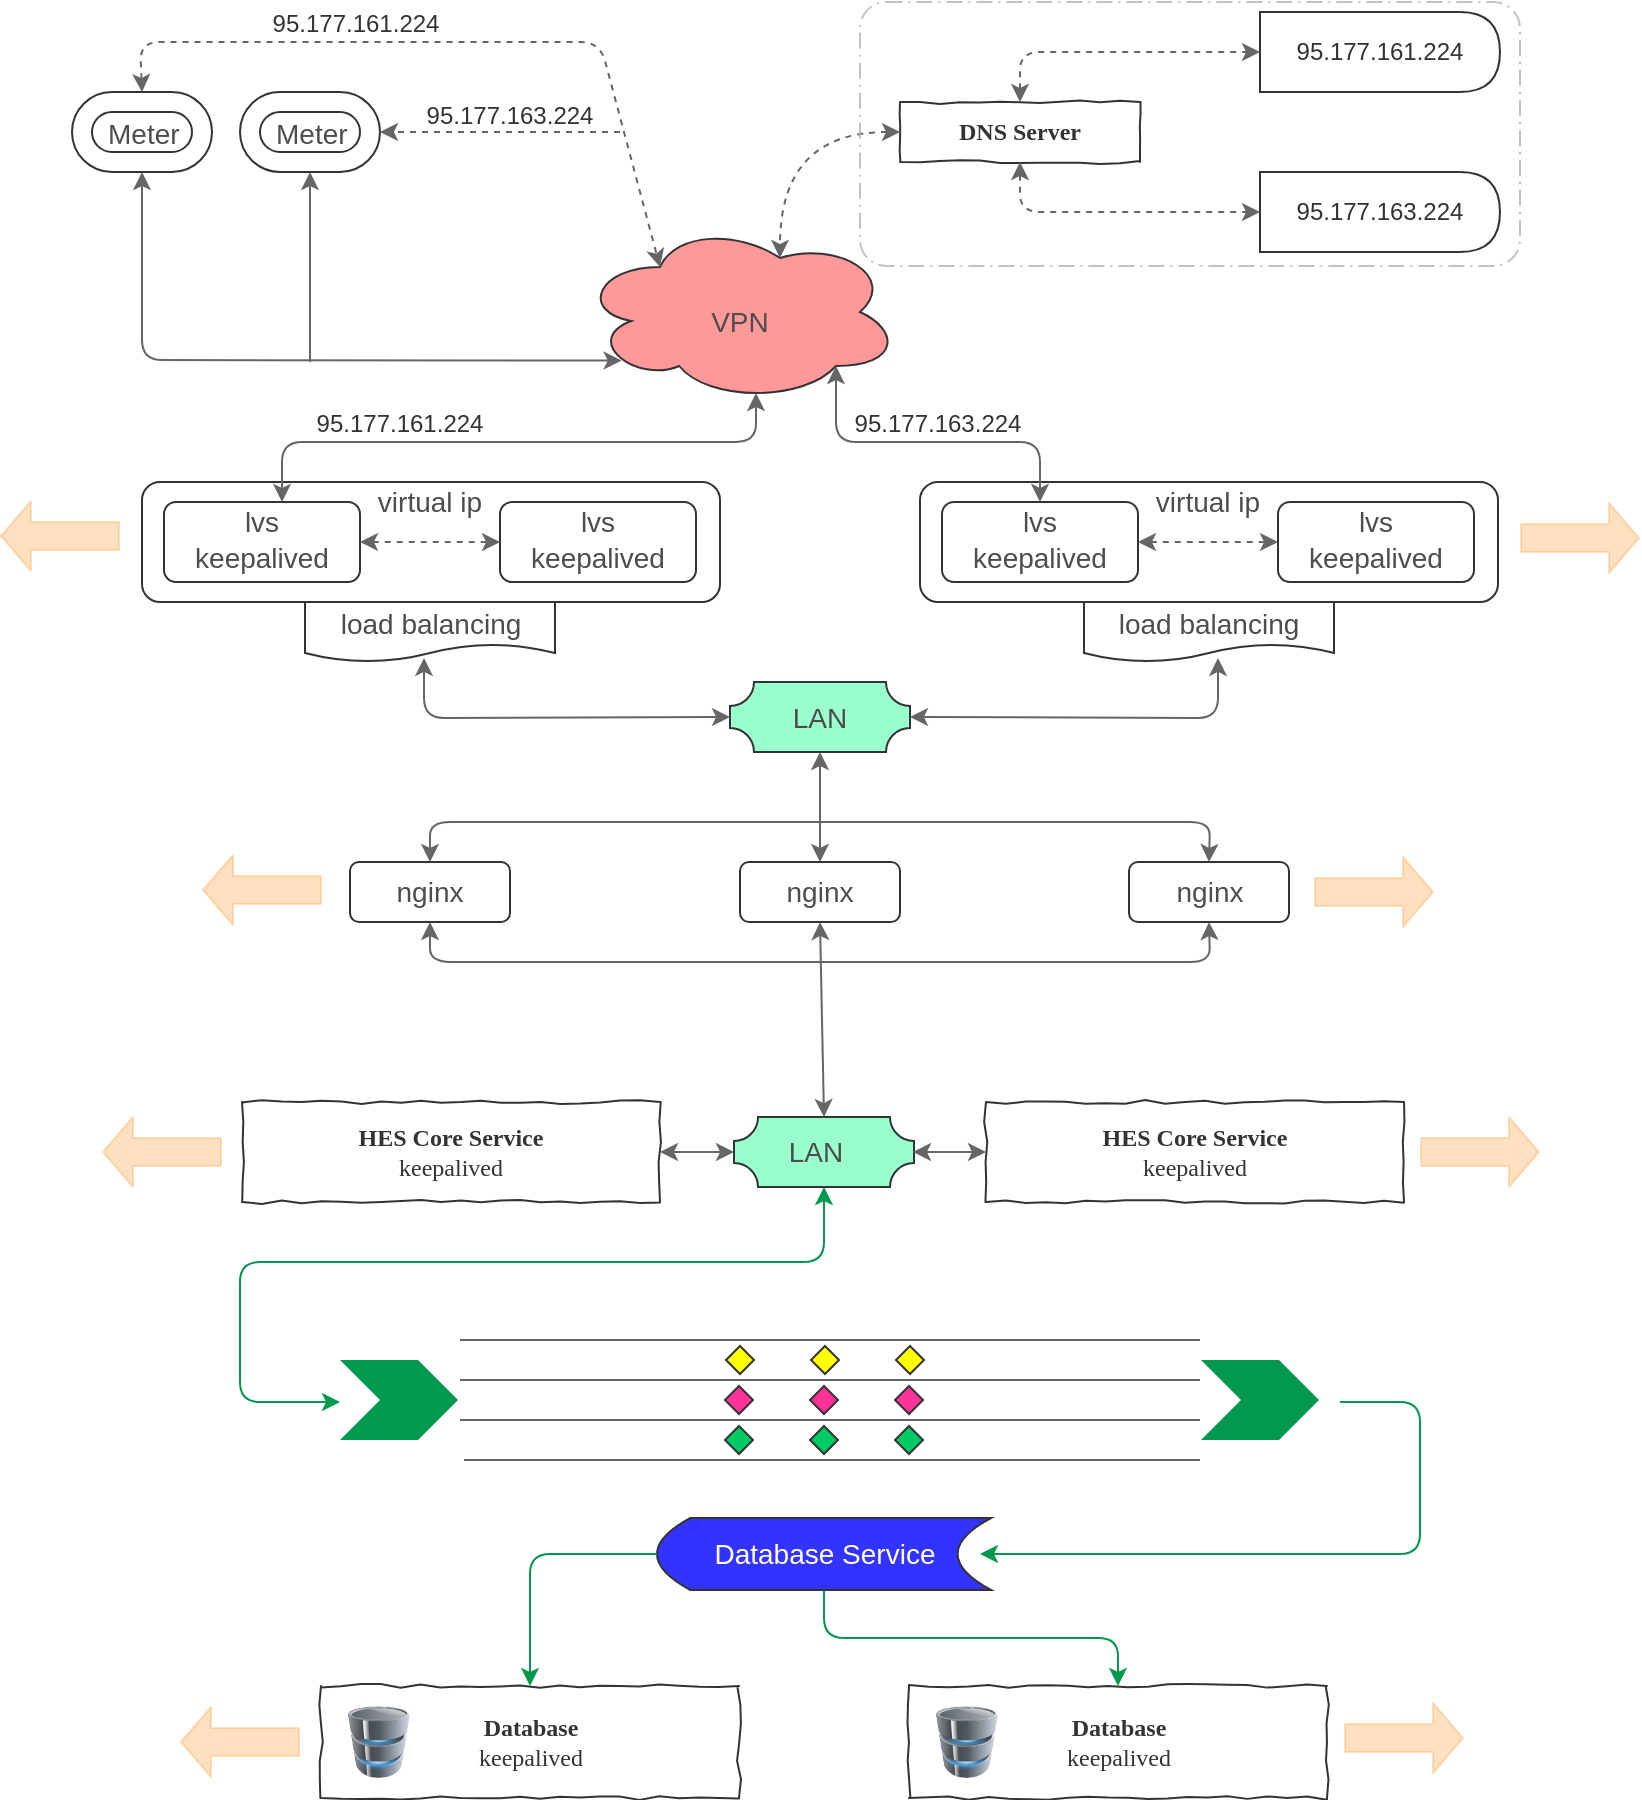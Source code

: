 <mxfile version="12.1.2" type="github" pages="1">
  <diagram id="-B9YJFwQm119F4XbfN-M" name="Page-1">
    <mxGraphModel dx="1355" dy="805" grid="1" gridSize="10" guides="1" tooltips="1" connect="1" arrows="1" fold="1" page="1" pageScale="1" pageWidth="850" pageHeight="1100" math="0" shadow="0">
      <root>
        <mxCell id="0"/>
        <mxCell id="1" parent="0"/>
        <mxCell id="rRmiGGZcv_EvDIRI6Y1_-23" value="DNS Server" style="html=1;whiteSpace=wrap;comic=1;strokeWidth=1;fontFamily=Comic Sans MS;fontStyle=1;fillColor=none;strokeColor=#333333;fontColor=#333333;" parent="1" vertex="1">
          <mxGeometry x="450" y="130" width="120" height="30" as="geometry"/>
        </mxCell>
        <mxCell id="rRmiGGZcv_EvDIRI6Y1_-28" value="95.177.161.224" style="shape=delay;whiteSpace=wrap;html=1;strokeColor=#333333;fillColor=none;fontColor=#333333;" parent="1" vertex="1">
          <mxGeometry x="630" y="85" width="120" height="40" as="geometry"/>
        </mxCell>
        <mxCell id="rRmiGGZcv_EvDIRI6Y1_-30" value="95.177.163.224" style="shape=delay;whiteSpace=wrap;html=1;strokeColor=#333333;fillColor=none;fontColor=#333333;" parent="1" vertex="1">
          <mxGeometry x="630" y="165" width="120" height="40" as="geometry"/>
        </mxCell>
        <mxCell id="rRmiGGZcv_EvDIRI6Y1_-31" value="" style="endArrow=classic;startArrow=classic;html=1;fontColor=#333333;entryX=0;entryY=0.5;entryDx=0;entryDy=0;exitX=0.5;exitY=0;exitDx=0;exitDy=0;dashed=1;strokeColor=#666666;" parent="1" source="rRmiGGZcv_EvDIRI6Y1_-23" target="rRmiGGZcv_EvDIRI6Y1_-28" edge="1">
          <mxGeometry width="50" height="50" relative="1" as="geometry">
            <mxPoint x="560" y="130" as="sourcePoint"/>
            <mxPoint x="610" y="80" as="targetPoint"/>
            <Array as="points">
              <mxPoint x="510" y="105"/>
            </Array>
          </mxGeometry>
        </mxCell>
        <mxCell id="rRmiGGZcv_EvDIRI6Y1_-33" value="" style="endArrow=classic;startArrow=classic;html=1;fontColor=#333333;entryX=0;entryY=0.5;entryDx=0;entryDy=0;exitX=0.5;exitY=1;exitDx=0;exitDy=0;dashed=1;strokeColor=#666666;" parent="1" source="rRmiGGZcv_EvDIRI6Y1_-23" target="rRmiGGZcv_EvDIRI6Y1_-30" edge="1">
          <mxGeometry width="50" height="50" relative="1" as="geometry">
            <mxPoint x="80" y="280" as="sourcePoint"/>
            <mxPoint x="130" y="230" as="targetPoint"/>
            <Array as="points">
              <mxPoint x="510" y="185"/>
            </Array>
          </mxGeometry>
        </mxCell>
        <mxCell id="rRmiGGZcv_EvDIRI6Y1_-34" value="" style="shape=cloud;whiteSpace=wrap;html=1;strokeColor=#333333;strokeWidth=1;fillColor=#FF9999;fontColor=#333333;" parent="1" vertex="1">
          <mxGeometry x="290" y="190" width="160" height="90" as="geometry"/>
        </mxCell>
        <mxCell id="rRmiGGZcv_EvDIRI6Y1_-38" value="" style="verticalLabelPosition=bottom;verticalAlign=top;html=1;shape=mxgraph.basic.rounded_frame;dx=10;strokeColor=#333333;strokeWidth=1;fillColor=none;fontColor=#333333;" parent="1" vertex="1">
          <mxGeometry x="120" y="125" width="70" height="40" as="geometry"/>
        </mxCell>
        <mxCell id="rRmiGGZcv_EvDIRI6Y1_-39" value="Meter" style="text;html=1;resizable=0;points=[];autosize=1;align=left;verticalAlign=top;spacingTop=-4;fontColor=#4D4D4D;fontSize=14;" parent="1" vertex="1">
          <mxGeometry x="136" y="135" width="50" height="20" as="geometry"/>
        </mxCell>
        <mxCell id="rRmiGGZcv_EvDIRI6Y1_-46" value="" style="verticalLabelPosition=bottom;verticalAlign=top;html=1;shape=mxgraph.basic.rounded_frame;dx=10;strokeColor=#333333;strokeWidth=1;fillColor=none;fontColor=#333333;" parent="1" vertex="1">
          <mxGeometry x="36" y="125" width="70" height="40" as="geometry"/>
        </mxCell>
        <mxCell id="rRmiGGZcv_EvDIRI6Y1_-47" value="Meter" style="text;html=1;resizable=0;points=[];autosize=1;align=left;verticalAlign=top;spacingTop=-4;fontColor=#4D4D4D;fontSize=14;" parent="1" vertex="1">
          <mxGeometry x="52" y="135" width="50" height="20" as="geometry"/>
        </mxCell>
        <mxCell id="rRmiGGZcv_EvDIRI6Y1_-48" value="" style="endArrow=classic;startArrow=classic;html=1;dashed=1;strokeColor=#666666;fontSize=14;fontColor=#4D4D4D;entryX=0.25;entryY=0.25;entryDx=0;entryDy=0;entryPerimeter=0;exitX=0.5;exitY=0;exitDx=0;exitDy=0;exitPerimeter=0;" parent="1" source="rRmiGGZcv_EvDIRI6Y1_-46" target="rRmiGGZcv_EvDIRI6Y1_-34" edge="1">
          <mxGeometry width="50" height="50" relative="1" as="geometry">
            <mxPoint x="30" y="350" as="sourcePoint"/>
            <mxPoint x="80" y="300" as="targetPoint"/>
            <Array as="points">
              <mxPoint x="70" y="100"/>
              <mxPoint x="300" y="100"/>
            </Array>
          </mxGeometry>
        </mxCell>
        <mxCell id="rRmiGGZcv_EvDIRI6Y1_-54" value="" style="endArrow=classic;startArrow=classic;html=1;dashed=1;strokeColor=#666666;fontSize=14;fontColor=#4D4D4D;entryX=0.625;entryY=0.2;entryDx=0;entryDy=0;entryPerimeter=0;exitX=0;exitY=0.5;exitDx=0;exitDy=0;edgeStyle=orthogonalEdgeStyle;curved=1;" parent="1" source="rRmiGGZcv_EvDIRI6Y1_-23" target="rRmiGGZcv_EvDIRI6Y1_-34" edge="1">
          <mxGeometry width="50" height="50" relative="1" as="geometry">
            <mxPoint x="30" y="350" as="sourcePoint"/>
            <mxPoint x="80" y="300" as="targetPoint"/>
          </mxGeometry>
        </mxCell>
        <mxCell id="rRmiGGZcv_EvDIRI6Y1_-55" value="" style="rounded=1;whiteSpace=wrap;html=1;strokeColor=#333333;strokeWidth=1;fillColor=none;fontSize=14;fontColor=#4D4D4D;" parent="1" vertex="1">
          <mxGeometry x="71" y="320" width="289" height="60" as="geometry"/>
        </mxCell>
        <mxCell id="rRmiGGZcv_EvDIRI6Y1_-57" value="" style="endArrow=classic;startArrow=classic;html=1;strokeColor=#666666;fontSize=14;fontColor=#4D4D4D;entryX=0.13;entryY=0.77;entryDx=0;entryDy=0;entryPerimeter=0;exitX=0.5;exitY=1;exitDx=0;exitDy=0;exitPerimeter=0;" parent="1" source="rRmiGGZcv_EvDIRI6Y1_-46" target="rRmiGGZcv_EvDIRI6Y1_-34" edge="1">
          <mxGeometry width="50" height="50" relative="1" as="geometry">
            <mxPoint x="30" y="530" as="sourcePoint"/>
            <mxPoint x="80" y="480" as="targetPoint"/>
            <Array as="points">
              <mxPoint x="71" y="259"/>
            </Array>
          </mxGeometry>
        </mxCell>
        <mxCell id="rRmiGGZcv_EvDIRI6Y1_-58" value="" style="rounded=1;whiteSpace=wrap;html=1;strokeColor=#333333;strokeWidth=1;fillColor=none;fontSize=14;fontColor=#4D4D4D;" parent="1" vertex="1">
          <mxGeometry x="82" y="330" width="98" height="40" as="geometry"/>
        </mxCell>
        <mxCell id="rRmiGGZcv_EvDIRI6Y1_-61" value="lvs" style="text;html=1;strokeColor=none;fillColor=none;align=center;verticalAlign=middle;whiteSpace=wrap;rounded=0;fontSize=14;fontColor=#4D4D4D;" parent="1" vertex="1">
          <mxGeometry x="111" y="330" width="40" height="20" as="geometry"/>
        </mxCell>
        <mxCell id="rRmiGGZcv_EvDIRI6Y1_-62" value="keepalived" style="text;html=1;strokeColor=none;fillColor=none;align=center;verticalAlign=middle;whiteSpace=wrap;rounded=0;fontSize=14;fontColor=#4D4D4D;" parent="1" vertex="1">
          <mxGeometry x="111" y="348" width="40" height="20" as="geometry"/>
        </mxCell>
        <mxCell id="rRmiGGZcv_EvDIRI6Y1_-65" value="" style="rounded=1;whiteSpace=wrap;html=1;strokeColor=#333333;strokeWidth=1;fillColor=none;fontSize=14;fontColor=#4D4D4D;" parent="1" vertex="1">
          <mxGeometry x="250" y="330" width="98" height="40" as="geometry"/>
        </mxCell>
        <mxCell id="rRmiGGZcv_EvDIRI6Y1_-66" value="lvs" style="text;html=1;strokeColor=none;fillColor=none;align=center;verticalAlign=middle;whiteSpace=wrap;rounded=0;fontSize=14;fontColor=#4D4D4D;" parent="1" vertex="1">
          <mxGeometry x="279" y="330" width="40" height="20" as="geometry"/>
        </mxCell>
        <mxCell id="rRmiGGZcv_EvDIRI6Y1_-67" value="keepalived" style="text;html=1;strokeColor=none;fillColor=none;align=center;verticalAlign=middle;whiteSpace=wrap;rounded=0;fontSize=14;fontColor=#4D4D4D;" parent="1" vertex="1">
          <mxGeometry x="279" y="348" width="40" height="20" as="geometry"/>
        </mxCell>
        <mxCell id="rRmiGGZcv_EvDIRI6Y1_-68" value="" style="endArrow=classic;startArrow=classic;html=1;dashed=1;strokeColor=#666666;fontSize=14;fontColor=#4D4D4D;entryX=0;entryY=0.5;entryDx=0;entryDy=0;exitX=1;exitY=0.5;exitDx=0;exitDy=0;" parent="1" source="rRmiGGZcv_EvDIRI6Y1_-58" target="rRmiGGZcv_EvDIRI6Y1_-65" edge="1">
          <mxGeometry width="50" height="50" relative="1" as="geometry">
            <mxPoint x="200" y="380" as="sourcePoint"/>
            <mxPoint x="250" y="330" as="targetPoint"/>
          </mxGeometry>
        </mxCell>
        <mxCell id="rRmiGGZcv_EvDIRI6Y1_-69" value="virtual ip" style="text;html=1;strokeColor=none;fillColor=none;align=center;verticalAlign=middle;whiteSpace=wrap;rounded=0;fontSize=14;fontColor=#4D4D4D;" parent="1" vertex="1">
          <mxGeometry x="178" y="320" width="74" height="20" as="geometry"/>
        </mxCell>
        <mxCell id="rRmiGGZcv_EvDIRI6Y1_-70" value="" style="rounded=1;whiteSpace=wrap;html=1;strokeColor=#333333;strokeWidth=1;fillColor=none;fontSize=14;fontColor=#4D4D4D;" parent="1" vertex="1">
          <mxGeometry x="460" y="320" width="289" height="60" as="geometry"/>
        </mxCell>
        <mxCell id="rRmiGGZcv_EvDIRI6Y1_-71" value="" style="rounded=1;whiteSpace=wrap;html=1;strokeColor=#333333;strokeWidth=1;fillColor=none;fontSize=14;fontColor=#4D4D4D;" parent="1" vertex="1">
          <mxGeometry x="471" y="330" width="98" height="40" as="geometry"/>
        </mxCell>
        <mxCell id="rRmiGGZcv_EvDIRI6Y1_-72" value="lvs" style="text;html=1;strokeColor=none;fillColor=none;align=center;verticalAlign=middle;whiteSpace=wrap;rounded=0;fontSize=14;fontColor=#4D4D4D;" parent="1" vertex="1">
          <mxGeometry x="500" y="330" width="40" height="20" as="geometry"/>
        </mxCell>
        <mxCell id="rRmiGGZcv_EvDIRI6Y1_-73" value="keepalived" style="text;html=1;strokeColor=none;fillColor=none;align=center;verticalAlign=middle;whiteSpace=wrap;rounded=0;fontSize=14;fontColor=#4D4D4D;" parent="1" vertex="1">
          <mxGeometry x="500" y="348" width="40" height="20" as="geometry"/>
        </mxCell>
        <mxCell id="rRmiGGZcv_EvDIRI6Y1_-74" value="" style="rounded=1;whiteSpace=wrap;html=1;strokeColor=#333333;strokeWidth=1;fillColor=none;fontSize=14;fontColor=#4D4D4D;" parent="1" vertex="1">
          <mxGeometry x="639" y="330" width="98" height="40" as="geometry"/>
        </mxCell>
        <mxCell id="rRmiGGZcv_EvDIRI6Y1_-75" value="lvs" style="text;html=1;strokeColor=none;fillColor=none;align=center;verticalAlign=middle;whiteSpace=wrap;rounded=0;fontSize=14;fontColor=#4D4D4D;" parent="1" vertex="1">
          <mxGeometry x="668" y="330" width="40" height="20" as="geometry"/>
        </mxCell>
        <mxCell id="rRmiGGZcv_EvDIRI6Y1_-76" value="keepalived" style="text;html=1;strokeColor=none;fillColor=none;align=center;verticalAlign=middle;whiteSpace=wrap;rounded=0;fontSize=14;fontColor=#4D4D4D;" parent="1" vertex="1">
          <mxGeometry x="668" y="348" width="40" height="20" as="geometry"/>
        </mxCell>
        <mxCell id="rRmiGGZcv_EvDIRI6Y1_-77" value="" style="endArrow=classic;startArrow=classic;html=1;dashed=1;strokeColor=#666666;fontSize=14;fontColor=#4D4D4D;entryX=0;entryY=0.5;entryDx=0;entryDy=0;exitX=1;exitY=0.5;exitDx=0;exitDy=0;" parent="1" source="rRmiGGZcv_EvDIRI6Y1_-71" target="rRmiGGZcv_EvDIRI6Y1_-74" edge="1">
          <mxGeometry width="50" height="50" relative="1" as="geometry">
            <mxPoint x="589" y="380" as="sourcePoint"/>
            <mxPoint x="639" y="330" as="targetPoint"/>
          </mxGeometry>
        </mxCell>
        <mxCell id="rRmiGGZcv_EvDIRI6Y1_-78" value="virtual ip" style="text;html=1;strokeColor=none;fillColor=none;align=center;verticalAlign=middle;whiteSpace=wrap;rounded=0;fontSize=14;fontColor=#4D4D4D;" parent="1" vertex="1">
          <mxGeometry x="567" y="320" width="74" height="20" as="geometry"/>
        </mxCell>
        <mxCell id="rRmiGGZcv_EvDIRI6Y1_-79" value="" style="endArrow=classic;startArrow=classic;html=1;strokeColor=#666666;fontSize=14;fontColor=#4D4D4D;entryX=0.55;entryY=0.95;entryDx=0;entryDy=0;entryPerimeter=0;exitX=0.75;exitY=0;exitDx=0;exitDy=0;" parent="1" source="rRmiGGZcv_EvDIRI6Y1_-61" target="rRmiGGZcv_EvDIRI6Y1_-34" edge="1">
          <mxGeometry width="50" height="50" relative="1" as="geometry">
            <mxPoint x="230" y="330" as="sourcePoint"/>
            <mxPoint x="280" y="280" as="targetPoint"/>
            <Array as="points">
              <mxPoint x="141" y="300"/>
              <mxPoint x="378" y="300"/>
            </Array>
          </mxGeometry>
        </mxCell>
        <mxCell id="rRmiGGZcv_EvDIRI6Y1_-80" value="" style="endArrow=classic;startArrow=classic;html=1;strokeColor=#666666;fontSize=14;fontColor=#4D4D4D;exitX=0.8;exitY=0.8;exitDx=0;exitDy=0;exitPerimeter=0;entryX=0.5;entryY=0;entryDx=0;entryDy=0;" parent="1" source="rRmiGGZcv_EvDIRI6Y1_-34" target="rRmiGGZcv_EvDIRI6Y1_-72" edge="1">
          <mxGeometry width="50" height="50" relative="1" as="geometry">
            <mxPoint x="490" y="310" as="sourcePoint"/>
            <mxPoint x="540" y="260" as="targetPoint"/>
            <Array as="points">
              <mxPoint x="418" y="300"/>
              <mxPoint x="520" y="300"/>
            </Array>
          </mxGeometry>
        </mxCell>
        <mxCell id="rRmiGGZcv_EvDIRI6Y1_-83" value="" style="endArrow=classic;html=1;strokeColor=#666666;fontSize=14;fontColor=#4D4D4D;entryX=1;entryY=0.5;entryDx=0;entryDy=0;entryPerimeter=0;dashed=1;" parent="1" target="rRmiGGZcv_EvDIRI6Y1_-38" edge="1">
          <mxGeometry width="50" height="50" relative="1" as="geometry">
            <mxPoint x="310" y="145" as="sourcePoint"/>
            <mxPoint x="260" y="150" as="targetPoint"/>
          </mxGeometry>
        </mxCell>
        <mxCell id="rRmiGGZcv_EvDIRI6Y1_-84" value="VPN" style="text;html=1;strokeColor=none;fillColor=none;align=center;verticalAlign=middle;whiteSpace=wrap;rounded=0;fontSize=14;fontColor=#4D4D4D;" parent="1" vertex="1">
          <mxGeometry x="350" y="230" width="40" height="20" as="geometry"/>
        </mxCell>
        <mxCell id="rRmiGGZcv_EvDIRI6Y1_-85" value="&lt;span style=&quot;color: rgb(51 , 51 , 51) ; font-size: 12px&quot;&gt;95.177.161.224&lt;/span&gt;" style="text;html=1;strokeColor=none;fillColor=none;align=center;verticalAlign=middle;whiteSpace=wrap;rounded=0;fontSize=14;fontColor=#4D4D4D;" parent="1" vertex="1">
          <mxGeometry x="158" y="80" width="40" height="20" as="geometry"/>
        </mxCell>
        <mxCell id="rRmiGGZcv_EvDIRI6Y1_-86" value="&lt;span style=&quot;color: rgb(51 , 51 , 51) ; font-size: 12px&quot;&gt;95.177.163.224&lt;/span&gt;" style="text;html=1;strokeColor=none;fillColor=none;align=center;verticalAlign=middle;whiteSpace=wrap;rounded=0;fontSize=14;fontColor=#4D4D4D;" parent="1" vertex="1">
          <mxGeometry x="235" y="126" width="40" height="20" as="geometry"/>
        </mxCell>
        <mxCell id="rRmiGGZcv_EvDIRI6Y1_-89" style="edgeStyle=none;rounded=0;orthogonalLoop=1;jettySize=auto;html=1;exitX=0;exitY=0.5;exitDx=0;exitDy=0;dashed=1;strokeColor=#666666;fontSize=14;fontColor=#4D4D4D;" parent="1" edge="1">
          <mxGeometry relative="1" as="geometry">
            <mxPoint x="226" y="135" as="sourcePoint"/>
            <mxPoint x="226" y="135" as="targetPoint"/>
          </mxGeometry>
        </mxCell>
        <mxCell id="rRmiGGZcv_EvDIRI6Y1_-91" value="&lt;span style=&quot;color: rgb(51 , 51 , 51) ; font-size: 12px&quot;&gt;95.177.161.224&lt;/span&gt;" style="text;html=1;strokeColor=none;fillColor=none;align=center;verticalAlign=middle;whiteSpace=wrap;rounded=0;fontSize=14;fontColor=#4D4D4D;" parent="1" vertex="1">
          <mxGeometry x="180" y="280" width="40" height="20" as="geometry"/>
        </mxCell>
        <mxCell id="rRmiGGZcv_EvDIRI6Y1_-93" value="&lt;span style=&quot;color: rgb(51 , 51 , 51) ; font-size: 12px&quot;&gt;95.177.163.224&lt;/span&gt;" style="text;html=1;strokeColor=none;fillColor=none;align=center;verticalAlign=middle;whiteSpace=wrap;rounded=0;fontSize=14;fontColor=#4D4D4D;" parent="1" vertex="1">
          <mxGeometry x="449" y="280" width="40" height="20" as="geometry"/>
        </mxCell>
        <mxCell id="rRmiGGZcv_EvDIRI6Y1_-96" value="" style="endArrow=classic;html=1;strokeColor=#666666;fontSize=14;fontColor=#4D4D4D;entryX=0.5;entryY=1;entryDx=0;entryDy=0;entryPerimeter=0;" parent="1" target="rRmiGGZcv_EvDIRI6Y1_-38" edge="1">
          <mxGeometry width="50" height="50" relative="1" as="geometry">
            <mxPoint x="155" y="260" as="sourcePoint"/>
            <mxPoint x="190" y="190" as="targetPoint"/>
          </mxGeometry>
        </mxCell>
        <mxCell id="rRmiGGZcv_EvDIRI6Y1_-97" value="load balancing" style="shape=document;whiteSpace=wrap;html=1;boundedLbl=1;strokeColor=#333333;strokeWidth=1;fillColor=none;fontSize=14;fontColor=#4D4D4D;" parent="1" vertex="1">
          <mxGeometry x="152.5" y="380" width="125" height="30" as="geometry"/>
        </mxCell>
        <mxCell id="rRmiGGZcv_EvDIRI6Y1_-98" value="load balancing" style="shape=document;whiteSpace=wrap;html=1;boundedLbl=1;strokeColor=#333333;strokeWidth=1;fillColor=none;fontSize=14;fontColor=#4D4D4D;direction=east;" parent="1" vertex="1">
          <mxGeometry x="542" y="380" width="125" height="30" as="geometry"/>
        </mxCell>
        <mxCell id="rRmiGGZcv_EvDIRI6Y1_-99" value="nginx" style="rounded=1;whiteSpace=wrap;html=1;strokeColor=#333333;strokeWidth=1;fillColor=none;fontSize=14;fontColor=#4D4D4D;" parent="1" vertex="1">
          <mxGeometry x="175" y="510" width="80" height="30" as="geometry"/>
        </mxCell>
        <mxCell id="rRmiGGZcv_EvDIRI6Y1_-100" value="nginx" style="rounded=1;whiteSpace=wrap;html=1;strokeColor=#333333;strokeWidth=1;fillColor=none;fontSize=14;fontColor=#4D4D4D;" parent="1" vertex="1">
          <mxGeometry x="564.5" y="510" width="80" height="30" as="geometry"/>
        </mxCell>
        <mxCell id="rRmiGGZcv_EvDIRI6Y1_-101" value="nginx" style="rounded=1;whiteSpace=wrap;html=1;strokeColor=#333333;strokeWidth=1;fillColor=none;fontSize=14;fontColor=#4D4D4D;" parent="1" vertex="1">
          <mxGeometry x="370" y="510" width="80" height="30" as="geometry"/>
        </mxCell>
        <mxCell id="rRmiGGZcv_EvDIRI6Y1_-105" style="edgeStyle=none;rounded=0;orthogonalLoop=1;jettySize=auto;html=1;entryX=0.5;entryY=0;entryDx=0;entryDy=0;strokeColor=#666666;fontSize=14;fontColor=#4D4D4D;" parent="1" source="rRmiGGZcv_EvDIRI6Y1_-101" target="rRmiGGZcv_EvDIRI6Y1_-101" edge="1">
          <mxGeometry relative="1" as="geometry"/>
        </mxCell>
        <mxCell id="rRmiGGZcv_EvDIRI6Y1_-109" value="" style="endArrow=classic;startArrow=classic;html=1;strokeColor=#666666;fontSize=14;fontColor=#4D4D4D;exitX=0.5;exitY=0;exitDx=0;exitDy=0;entryX=0.5;entryY=0;entryDx=0;entryDy=0;" parent="1" source="rRmiGGZcv_EvDIRI6Y1_-99" target="rRmiGGZcv_EvDIRI6Y1_-100" edge="1">
          <mxGeometry width="50" height="50" relative="1" as="geometry">
            <mxPoint x="40" y="560" as="sourcePoint"/>
            <mxPoint x="90" y="510" as="targetPoint"/>
            <Array as="points">
              <mxPoint x="215" y="490"/>
              <mxPoint x="605" y="490"/>
            </Array>
          </mxGeometry>
        </mxCell>
        <mxCell id="rRmiGGZcv_EvDIRI6Y1_-112" value="" style="verticalLabelPosition=bottom;verticalAlign=top;html=1;shape=mxgraph.basic.plaque;dx=6;strokeColor=#333333;strokeWidth=1;fillColor=#99FFCC;fontSize=14;fontColor=#4D4D4D;" parent="1" vertex="1">
          <mxGeometry x="365" y="420" width="90" height="35" as="geometry"/>
        </mxCell>
        <mxCell id="rRmiGGZcv_EvDIRI6Y1_-113" value="" style="endArrow=classic;startArrow=classic;html=1;strokeColor=#666666;fontSize=14;fontColor=#4D4D4D;entryX=0.5;entryY=1;entryDx=0;entryDy=0;entryPerimeter=0;exitX=0.5;exitY=0;exitDx=0;exitDy=0;" parent="1" source="rRmiGGZcv_EvDIRI6Y1_-101" target="rRmiGGZcv_EvDIRI6Y1_-112" edge="1">
          <mxGeometry width="50" height="50" relative="1" as="geometry">
            <mxPoint x="370" y="510" as="sourcePoint"/>
            <mxPoint x="420" y="460" as="targetPoint"/>
          </mxGeometry>
        </mxCell>
        <mxCell id="rRmiGGZcv_EvDIRI6Y1_-114" value="" style="endArrow=classic;startArrow=classic;html=1;strokeColor=#666666;fontSize=14;fontColor=#4D4D4D;entryX=0;entryY=0.5;entryDx=0;entryDy=0;entryPerimeter=0;exitX=0.476;exitY=0.933;exitDx=0;exitDy=0;exitPerimeter=0;" parent="1" source="rRmiGGZcv_EvDIRI6Y1_-97" target="rRmiGGZcv_EvDIRI6Y1_-112" edge="1">
          <mxGeometry width="50" height="50" relative="1" as="geometry">
            <mxPoint x="260" y="480" as="sourcePoint"/>
            <mxPoint x="310" y="430" as="targetPoint"/>
            <Array as="points">
              <mxPoint x="212" y="438"/>
            </Array>
          </mxGeometry>
        </mxCell>
        <mxCell id="rRmiGGZcv_EvDIRI6Y1_-115" value="" style="endArrow=classic;startArrow=classic;html=1;strokeColor=#666666;fontSize=14;fontColor=#4D4D4D;exitX=0.536;exitY=0.933;exitDx=0;exitDy=0;exitPerimeter=0;entryX=1;entryY=0.5;entryDx=0;entryDy=0;entryPerimeter=0;" parent="1" source="rRmiGGZcv_EvDIRI6Y1_-98" target="rRmiGGZcv_EvDIRI6Y1_-112" edge="1">
          <mxGeometry width="50" height="50" relative="1" as="geometry">
            <mxPoint x="40" y="610" as="sourcePoint"/>
            <mxPoint x="90" y="560" as="targetPoint"/>
            <Array as="points">
              <mxPoint x="609" y="438"/>
            </Array>
          </mxGeometry>
        </mxCell>
        <mxCell id="rRmiGGZcv_EvDIRI6Y1_-116" value="LAN" style="text;html=1;strokeColor=none;fillColor=none;align=center;verticalAlign=middle;whiteSpace=wrap;rounded=0;fontSize=14;fontColor=#4D4D4D;" parent="1" vertex="1">
          <mxGeometry x="390" y="427.5" width="40" height="20" as="geometry"/>
        </mxCell>
        <mxCell id="rRmiGGZcv_EvDIRI6Y1_-118" value="HES Core Service&lt;br&gt;&lt;span style=&quot;font-weight: normal&quot;&gt;keepalived&lt;/span&gt;" style="html=1;whiteSpace=wrap;comic=1;strokeWidth=1;fontFamily=Comic Sans MS;fontStyle=1;fillColor=none;strokeColor=#333333;fontColor=#333333;" parent="1" vertex="1">
          <mxGeometry x="121" y="630" width="209" height="50" as="geometry"/>
        </mxCell>
        <mxCell id="rRmiGGZcv_EvDIRI6Y1_-119" value="HES Core Service&lt;br&gt;&lt;span style=&quot;font-weight: normal&quot;&gt;keepalived&lt;/span&gt;" style="html=1;whiteSpace=wrap;comic=1;strokeWidth=1;fontFamily=Comic Sans MS;fontStyle=1;fillColor=none;strokeColor=#333333;fontColor=#333333;" parent="1" vertex="1">
          <mxGeometry x="493" y="630" width="209" height="50" as="geometry"/>
        </mxCell>
        <mxCell id="rRmiGGZcv_EvDIRI6Y1_-120" value="" style="verticalLabelPosition=bottom;verticalAlign=top;html=1;shape=mxgraph.basic.plaque;dx=6;strokeColor=#333333;strokeWidth=1;fillColor=#99FFCC;fontSize=14;fontColor=#4D4D4D;" parent="1" vertex="1">
          <mxGeometry x="367" y="637.5" width="90" height="35" as="geometry"/>
        </mxCell>
        <mxCell id="rRmiGGZcv_EvDIRI6Y1_-121" value="LAN" style="text;html=1;strokeColor=none;fillColor=none;align=center;verticalAlign=middle;whiteSpace=wrap;rounded=0;fontSize=14;fontColor=#4D4D4D;" parent="1" vertex="1">
          <mxGeometry x="387.5" y="645" width="40" height="20" as="geometry"/>
        </mxCell>
        <mxCell id="rRmiGGZcv_EvDIRI6Y1_-124" value="" style="endArrow=classic;startArrow=classic;html=1;strokeColor=#666666;fontSize=14;fontColor=#4D4D4D;entryX=0.5;entryY=1;entryDx=0;entryDy=0;exitX=0.5;exitY=1;exitDx=0;exitDy=0;" parent="1" source="rRmiGGZcv_EvDIRI6Y1_-99" target="rRmiGGZcv_EvDIRI6Y1_-100" edge="1">
          <mxGeometry width="50" height="50" relative="1" as="geometry">
            <mxPoint x="40" y="750" as="sourcePoint"/>
            <mxPoint x="90" y="700" as="targetPoint"/>
            <Array as="points">
              <mxPoint x="215" y="560"/>
              <mxPoint x="605" y="560"/>
            </Array>
          </mxGeometry>
        </mxCell>
        <mxCell id="rRmiGGZcv_EvDIRI6Y1_-125" value="" style="endArrow=classic;startArrow=classic;html=1;strokeColor=#666666;fontSize=14;fontColor=#4D4D4D;entryX=0.5;entryY=1;entryDx=0;entryDy=0;exitX=0.5;exitY=0;exitDx=0;exitDy=0;exitPerimeter=0;" parent="1" source="rRmiGGZcv_EvDIRI6Y1_-120" target="rRmiGGZcv_EvDIRI6Y1_-101" edge="1">
          <mxGeometry width="50" height="50" relative="1" as="geometry">
            <mxPoint x="40" y="750" as="sourcePoint"/>
            <mxPoint x="90" y="700" as="targetPoint"/>
          </mxGeometry>
        </mxCell>
        <mxCell id="rRmiGGZcv_EvDIRI6Y1_-126" value="" style="endArrow=classic;startArrow=classic;html=1;strokeColor=#666666;fontSize=14;fontColor=#4D4D4D;entryX=0;entryY=0.5;entryDx=0;entryDy=0;entryPerimeter=0;exitX=1;exitY=0.5;exitDx=0;exitDy=0;" parent="1" source="rRmiGGZcv_EvDIRI6Y1_-118" target="rRmiGGZcv_EvDIRI6Y1_-120" edge="1">
          <mxGeometry width="50" height="50" relative="1" as="geometry">
            <mxPoint x="40" y="750" as="sourcePoint"/>
            <mxPoint x="90" y="700" as="targetPoint"/>
          </mxGeometry>
        </mxCell>
        <mxCell id="rRmiGGZcv_EvDIRI6Y1_-127" value="" style="endArrow=classic;startArrow=classic;html=1;strokeColor=#666666;fontSize=14;fontColor=#4D4D4D;exitX=1;exitY=0.5;exitDx=0;exitDy=0;entryX=0;entryY=0.5;entryDx=0;entryDy=0;" parent="1" target="rRmiGGZcv_EvDIRI6Y1_-119" edge="1">
          <mxGeometry width="50" height="50" relative="1" as="geometry">
            <mxPoint x="456.5" y="655" as="sourcePoint"/>
            <mxPoint x="490" y="655" as="targetPoint"/>
          </mxGeometry>
        </mxCell>
        <mxCell id="rRmiGGZcv_EvDIRI6Y1_-129" value="" style="endArrow=none;html=1;strokeColor=#666666;fontSize=14;fontColor=#4D4D4D;" parent="1" edge="1">
          <mxGeometry width="50" height="50" relative="1" as="geometry">
            <mxPoint x="230" y="749" as="sourcePoint"/>
            <mxPoint x="600" y="749" as="targetPoint"/>
          </mxGeometry>
        </mxCell>
        <mxCell id="rRmiGGZcv_EvDIRI6Y1_-130" value="" style="endArrow=none;html=1;strokeColor=#666666;fontSize=14;fontColor=#4D4D4D;" parent="1" edge="1">
          <mxGeometry width="50" height="50" relative="1" as="geometry">
            <mxPoint x="230" y="769" as="sourcePoint"/>
            <mxPoint x="600" y="769" as="targetPoint"/>
          </mxGeometry>
        </mxCell>
        <mxCell id="rRmiGGZcv_EvDIRI6Y1_-131" value="" style="endArrow=none;html=1;strokeColor=#666666;fontSize=14;fontColor=#4D4D4D;" parent="1" edge="1">
          <mxGeometry width="50" height="50" relative="1" as="geometry">
            <mxPoint x="230" y="789" as="sourcePoint"/>
            <mxPoint x="600" y="789" as="targetPoint"/>
          </mxGeometry>
        </mxCell>
        <mxCell id="rRmiGGZcv_EvDIRI6Y1_-132" value="" style="endArrow=none;html=1;strokeColor=#666666;fontSize=14;fontColor=#4D4D4D;" parent="1" edge="1">
          <mxGeometry width="50" height="50" relative="1" as="geometry">
            <mxPoint x="232" y="809" as="sourcePoint"/>
            <mxPoint x="600" y="809" as="targetPoint"/>
          </mxGeometry>
        </mxCell>
        <mxCell id="rRmiGGZcv_EvDIRI6Y1_-133" value="" style="rhombus;whiteSpace=wrap;html=1;strokeColor=#333333;strokeWidth=1;fillColor=#FFFF00;fontSize=14;fontColor=#4D4D4D;" parent="1" vertex="1">
          <mxGeometry x="363" y="752" width="14" height="14" as="geometry"/>
        </mxCell>
        <mxCell id="rRmiGGZcv_EvDIRI6Y1_-141" value="" style="rhombus;whiteSpace=wrap;html=1;strokeColor=#333333;strokeWidth=1;fillColor=#FFFF00;fontSize=14;fontColor=#4D4D4D;" parent="1" vertex="1">
          <mxGeometry x="405.5" y="752" width="14" height="14" as="geometry"/>
        </mxCell>
        <mxCell id="rRmiGGZcv_EvDIRI6Y1_-142" value="" style="rhombus;whiteSpace=wrap;html=1;strokeColor=#333333;strokeWidth=1;fillColor=#FFFF00;fontSize=14;fontColor=#4D4D4D;" parent="1" vertex="1">
          <mxGeometry x="448" y="752" width="14" height="14" as="geometry"/>
        </mxCell>
        <mxCell id="rRmiGGZcv_EvDIRI6Y1_-147" value="" style="rhombus;whiteSpace=wrap;html=1;strokeColor=#333333;strokeWidth=1;fillColor=#FF3399;fontSize=14;fontColor=#4D4D4D;" parent="1" vertex="1">
          <mxGeometry x="362.5" y="772" width="14" height="14" as="geometry"/>
        </mxCell>
        <mxCell id="rRmiGGZcv_EvDIRI6Y1_-148" value="" style="rhombus;whiteSpace=wrap;html=1;strokeColor=#333333;strokeWidth=1;fillColor=#FF3399;fontSize=14;fontColor=#4D4D4D;" parent="1" vertex="1">
          <mxGeometry x="405" y="772" width="14" height="14" as="geometry"/>
        </mxCell>
        <mxCell id="rRmiGGZcv_EvDIRI6Y1_-149" value="" style="rhombus;whiteSpace=wrap;html=1;strokeColor=#333333;strokeWidth=1;fillColor=#FF3399;fontSize=14;fontColor=#4D4D4D;" parent="1" vertex="1">
          <mxGeometry x="447.5" y="772" width="14" height="14" as="geometry"/>
        </mxCell>
        <mxCell id="rRmiGGZcv_EvDIRI6Y1_-150" value="" style="rhombus;whiteSpace=wrap;html=1;strokeColor=#333333;strokeWidth=1;fillColor=#00CC66;fontSize=14;fontColor=#4D4D4D;" parent="1" vertex="1">
          <mxGeometry x="362.5" y="792" width="14" height="14" as="geometry"/>
        </mxCell>
        <mxCell id="rRmiGGZcv_EvDIRI6Y1_-151" value="" style="rhombus;whiteSpace=wrap;html=1;strokeColor=#333333;strokeWidth=1;fillColor=#00CC66;fontSize=14;fontColor=#4D4D4D;" parent="1" vertex="1">
          <mxGeometry x="405" y="792" width="14" height="14" as="geometry"/>
        </mxCell>
        <mxCell id="rRmiGGZcv_EvDIRI6Y1_-152" value="" style="rhombus;whiteSpace=wrap;html=1;strokeColor=#333333;strokeWidth=1;fillColor=#00CC66;fontSize=14;fontColor=#4D4D4D;" parent="1" vertex="1">
          <mxGeometry x="447.5" y="792" width="14" height="14" as="geometry"/>
        </mxCell>
        <mxCell id="rRmiGGZcv_EvDIRI6Y1_-153" value="" style="shape=step;perimeter=stepPerimeter;whiteSpace=wrap;html=1;fixedSize=1;strokeColor=none;strokeWidth=1;fillColor=#00994D;fontSize=14;fontColor=#4D4D4D;" parent="1" vertex="1">
          <mxGeometry x="170" y="759" width="59" height="40" as="geometry"/>
        </mxCell>
        <mxCell id="rRmiGGZcv_EvDIRI6Y1_-154" value="" style="endArrow=classic;startArrow=classic;html=1;strokeColor=#00994D;fontSize=14;fontColor=#4D4D4D;entryX=0.5;entryY=1;entryDx=0;entryDy=0;entryPerimeter=0;" parent="1" target="rRmiGGZcv_EvDIRI6Y1_-120" edge="1">
          <mxGeometry width="50" height="50" relative="1" as="geometry">
            <mxPoint x="170" y="780" as="sourcePoint"/>
            <mxPoint x="440" y="700" as="targetPoint"/>
            <Array as="points">
              <mxPoint x="120" y="780"/>
              <mxPoint x="120" y="710"/>
              <mxPoint x="412" y="710"/>
            </Array>
          </mxGeometry>
        </mxCell>
        <mxCell id="rRmiGGZcv_EvDIRI6Y1_-155" value="" style="shape=step;perimeter=stepPerimeter;whiteSpace=wrap;html=1;fixedSize=1;strokeColor=none;strokeWidth=1;fillColor=#00994D;fontSize=14;fontColor=#4D4D4D;" parent="1" vertex="1">
          <mxGeometry x="600.5" y="759" width="59" height="40" as="geometry"/>
        </mxCell>
        <mxCell id="rRmiGGZcv_EvDIRI6Y1_-188" value="" style="shape=flexArrow;endArrow=classic;html=1;strokeColor=#FF9933;fontSize=14;fontColor=#4D4D4D;width=14;endSize=4.67;fillColor=#FF9933;opacity=30;" parent="1" edge="1">
          <mxGeometry width="50" height="50" relative="1" as="geometry">
            <mxPoint x="111" y="655" as="sourcePoint"/>
            <mxPoint x="51" y="655" as="targetPoint"/>
          </mxGeometry>
        </mxCell>
        <mxCell id="rRmiGGZcv_EvDIRI6Y1_-189" value="" style="shape=flexArrow;endArrow=classic;html=1;strokeColor=#FF9933;fontSize=14;fontColor=#4D4D4D;width=14;endSize=4.67;fillColor=#FF9933;opacity=30;" parent="1" edge="1">
          <mxGeometry width="50" height="50" relative="1" as="geometry">
            <mxPoint x="710" y="655" as="sourcePoint"/>
            <mxPoint x="770" y="655" as="targetPoint"/>
          </mxGeometry>
        </mxCell>
        <mxCell id="rRmiGGZcv_EvDIRI6Y1_-190" value="" style="shape=flexArrow;endArrow=classic;html=1;strokeColor=#FF9933;fontSize=14;fontColor=#4D4D4D;width=14;endSize=4.67;fillColor=#FF9933;opacity=30;" parent="1" edge="1">
          <mxGeometry width="50" height="50" relative="1" as="geometry">
            <mxPoint x="657" y="525" as="sourcePoint"/>
            <mxPoint x="717" y="525" as="targetPoint"/>
          </mxGeometry>
        </mxCell>
        <mxCell id="rRmiGGZcv_EvDIRI6Y1_-191" value="" style="shape=flexArrow;endArrow=classic;html=1;strokeColor=#FF9933;fontSize=14;fontColor=#4D4D4D;width=14;endSize=4.67;fillColor=#FF9933;opacity=30;" parent="1" edge="1">
          <mxGeometry width="50" height="50" relative="1" as="geometry">
            <mxPoint x="760" y="348" as="sourcePoint"/>
            <mxPoint x="820" y="348" as="targetPoint"/>
          </mxGeometry>
        </mxCell>
        <mxCell id="rRmiGGZcv_EvDIRI6Y1_-192" value="" style="shape=flexArrow;endArrow=classic;html=1;strokeColor=#FF9933;fontSize=14;fontColor=#4D4D4D;width=14;endSize=4.67;fillColor=#FF9933;opacity=30;" parent="1" edge="1">
          <mxGeometry width="50" height="50" relative="1" as="geometry">
            <mxPoint x="60" y="347" as="sourcePoint"/>
            <mxPoint y="347" as="targetPoint"/>
          </mxGeometry>
        </mxCell>
        <mxCell id="rRmiGGZcv_EvDIRI6Y1_-193" value="" style="shape=flexArrow;endArrow=classic;html=1;strokeColor=#FF9933;fontSize=14;fontColor=#4D4D4D;width=14;endSize=4.67;fillColor=#FF9933;opacity=30;" parent="1" edge="1">
          <mxGeometry width="50" height="50" relative="1" as="geometry">
            <mxPoint x="161" y="524" as="sourcePoint"/>
            <mxPoint x="101" y="524" as="targetPoint"/>
          </mxGeometry>
        </mxCell>
        <mxCell id="rRmiGGZcv_EvDIRI6Y1_-197" value="" style="endArrow=classic;html=1;strokeColor=#00994D;fillColor=#FF9933;fontSize=14;fontColor=#4D4D4D;" parent="1" edge="1">
          <mxGeometry width="50" height="50" relative="1" as="geometry">
            <mxPoint x="670" y="780" as="sourcePoint"/>
            <mxPoint x="490" y="856" as="targetPoint"/>
            <Array as="points">
              <mxPoint x="710" y="780"/>
              <mxPoint x="710" y="856"/>
            </Array>
          </mxGeometry>
        </mxCell>
        <mxCell id="rRmiGGZcv_EvDIRI6Y1_-198" value="Database&lt;br&gt;&lt;span style=&quot;font-weight: normal&quot;&gt;keepalived&lt;/span&gt;" style="html=1;whiteSpace=wrap;comic=1;strokeWidth=1;fontFamily=Comic Sans MS;fontStyle=1;fillColor=none;strokeColor=#333333;fontColor=#333333;" parent="1" vertex="1">
          <mxGeometry x="160.5" y="922" width="209" height="56" as="geometry"/>
        </mxCell>
        <mxCell id="rRmiGGZcv_EvDIRI6Y1_-200" value="Database Service" style="shape=dataStorage;whiteSpace=wrap;html=1;strokeColor=#333333;strokeWidth=1;fillColor=#3333FF;fontSize=14;fontColor=#FFFFFF;" parent="1" vertex="1">
          <mxGeometry x="328.5" y="838" width="167" height="36" as="geometry"/>
        </mxCell>
        <mxCell id="rRmiGGZcv_EvDIRI6Y1_-201" value="" style="image;html=1;labelBackgroundColor=#ffffff;image=img/lib/clip_art/computers/Database_128x128.png;strokeColor=#333333;strokeWidth=1;fillColor=#FF9999;fontSize=14;fontColor=#4D4D4D;" parent="1" vertex="1">
          <mxGeometry x="171.5" y="932" width="36" height="36" as="geometry"/>
        </mxCell>
        <mxCell id="rRmiGGZcv_EvDIRI6Y1_-202" value="Database&lt;br&gt;&lt;span style=&quot;font-weight: normal&quot;&gt;keepalived&lt;/span&gt;" style="html=1;whiteSpace=wrap;comic=1;strokeWidth=1;fontFamily=Comic Sans MS;fontStyle=1;fillColor=none;strokeColor=#333333;fontColor=#333333;" parent="1" vertex="1">
          <mxGeometry x="454.5" y="922" width="209" height="56" as="geometry"/>
        </mxCell>
        <mxCell id="rRmiGGZcv_EvDIRI6Y1_-203" value="" style="image;html=1;labelBackgroundColor=#ffffff;image=img/lib/clip_art/computers/Database_128x128.png;strokeColor=#333333;strokeWidth=1;fillColor=#FF9999;fontSize=14;fontColor=#4D4D4D;" parent="1" vertex="1">
          <mxGeometry x="465.5" y="932" width="36" height="36" as="geometry"/>
        </mxCell>
        <mxCell id="rRmiGGZcv_EvDIRI6Y1_-206" value="" style="shape=flexArrow;endArrow=classic;html=1;strokeColor=#FF9933;fontSize=14;fontColor=#4D4D4D;width=14;endSize=4.67;fillColor=#FF9933;opacity=30;" parent="1" edge="1">
          <mxGeometry width="50" height="50" relative="1" as="geometry">
            <mxPoint x="150" y="950" as="sourcePoint"/>
            <mxPoint x="90" y="950" as="targetPoint"/>
          </mxGeometry>
        </mxCell>
        <mxCell id="rRmiGGZcv_EvDIRI6Y1_-207" value="" style="shape=flexArrow;endArrow=classic;html=1;strokeColor=#FF9933;fontSize=14;fontColor=#4D4D4D;width=14;endSize=4.67;fillColor=#FF9933;opacity=30;" parent="1" edge="1">
          <mxGeometry width="50" height="50" relative="1" as="geometry">
            <mxPoint x="672" y="948" as="sourcePoint"/>
            <mxPoint x="732" y="948" as="targetPoint"/>
          </mxGeometry>
        </mxCell>
        <mxCell id="rRmiGGZcv_EvDIRI6Y1_-209" value="" style="edgeStyle=elbowEdgeStyle;elbow=vertical;endArrow=classic;html=1;strokeColor=#00994D;fillColor=#FF9933;fontSize=14;fontColor=#FFFFFF;entryX=0.5;entryY=0;entryDx=0;entryDy=0;exitX=0.5;exitY=1;exitDx=0;exitDy=0;" parent="1" source="rRmiGGZcv_EvDIRI6Y1_-200" target="rRmiGGZcv_EvDIRI6Y1_-202" edge="1">
          <mxGeometry width="50" height="50" relative="1" as="geometry">
            <mxPoint x="380.5" y="1050" as="sourcePoint"/>
            <mxPoint x="430.5" y="1000" as="targetPoint"/>
          </mxGeometry>
        </mxCell>
        <mxCell id="rRmiGGZcv_EvDIRI6Y1_-211" value="" style="endArrow=classic;html=1;strokeColor=#00994D;fillColor=#FF9933;fontSize=14;fontColor=#FFFFFF;exitX=0;exitY=0.5;exitDx=0;exitDy=0;entryX=0.5;entryY=0;entryDx=0;entryDy=0;" parent="1" source="rRmiGGZcv_EvDIRI6Y1_-200" target="rRmiGGZcv_EvDIRI6Y1_-198" edge="1">
          <mxGeometry width="50" height="50" relative="1" as="geometry">
            <mxPoint x="220" y="910" as="sourcePoint"/>
            <mxPoint x="270" y="860" as="targetPoint"/>
            <Array as="points">
              <mxPoint x="265" y="856"/>
            </Array>
          </mxGeometry>
        </mxCell>
        <mxCell id="rRmiGGZcv_EvDIRI6Y1_-212" value="" style="rounded=1;arcSize=10;dashed=1;strokeColor=#B3B3B3;fillColor=none;gradientColor=none;dashPattern=8 3 1 3;strokeWidth=1;fontSize=14;fontColor=#FFFFFF;opacity=80;" parent="1" vertex="1">
          <mxGeometry x="430" y="80" width="330" height="132" as="geometry"/>
        </mxCell>
      </root>
    </mxGraphModel>
  </diagram>
</mxfile>

